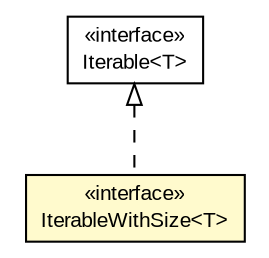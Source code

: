 #!/usr/local/bin/dot
#
# Class diagram 
# Generated by UMLGraph version R5_6-24-gf6e263 (http://www.umlgraph.org/)
#

digraph G {
	edge [fontname="arial",fontsize=10,labelfontname="arial",labelfontsize=10];
	node [fontname="arial",fontsize=10,shape=plaintext];
	nodesep=0.25;
	ranksep=0.5;
	// org.osmdroid.util.IterableWithSize<T>
	c118189 [label=<<table title="org.osmdroid.util.IterableWithSize" border="0" cellborder="1" cellspacing="0" cellpadding="2" port="p" bgcolor="lemonChiffon" href="./IterableWithSize.html">
		<tr><td><table border="0" cellspacing="0" cellpadding="1">
<tr><td align="center" balign="center"> &#171;interface&#187; </td></tr>
<tr><td align="center" balign="center"> IterableWithSize&lt;T&gt; </td></tr>
		</table></td></tr>
		</table>>, URL="./IterableWithSize.html", fontname="arial", fontcolor="black", fontsize=10.0];
	//org.osmdroid.util.IterableWithSize<T> implements java.lang.Iterable<T>
	c118366:p -> c118189:p [dir=back,arrowtail=empty,style=dashed];
	// java.lang.Iterable<T>
	c118366 [label=<<table title="java.lang.Iterable" border="0" cellborder="1" cellspacing="0" cellpadding="2" port="p" href="http://java.sun.com/j2se/1.4.2/docs/api/java/lang/Iterable.html">
		<tr><td><table border="0" cellspacing="0" cellpadding="1">
<tr><td align="center" balign="center"> &#171;interface&#187; </td></tr>
<tr><td align="center" balign="center"> Iterable&lt;T&gt; </td></tr>
		</table></td></tr>
		</table>>, URL="http://java.sun.com/j2se/1.4.2/docs/api/java/lang/Iterable.html", fontname="arial", fontcolor="black", fontsize=10.0];
}


